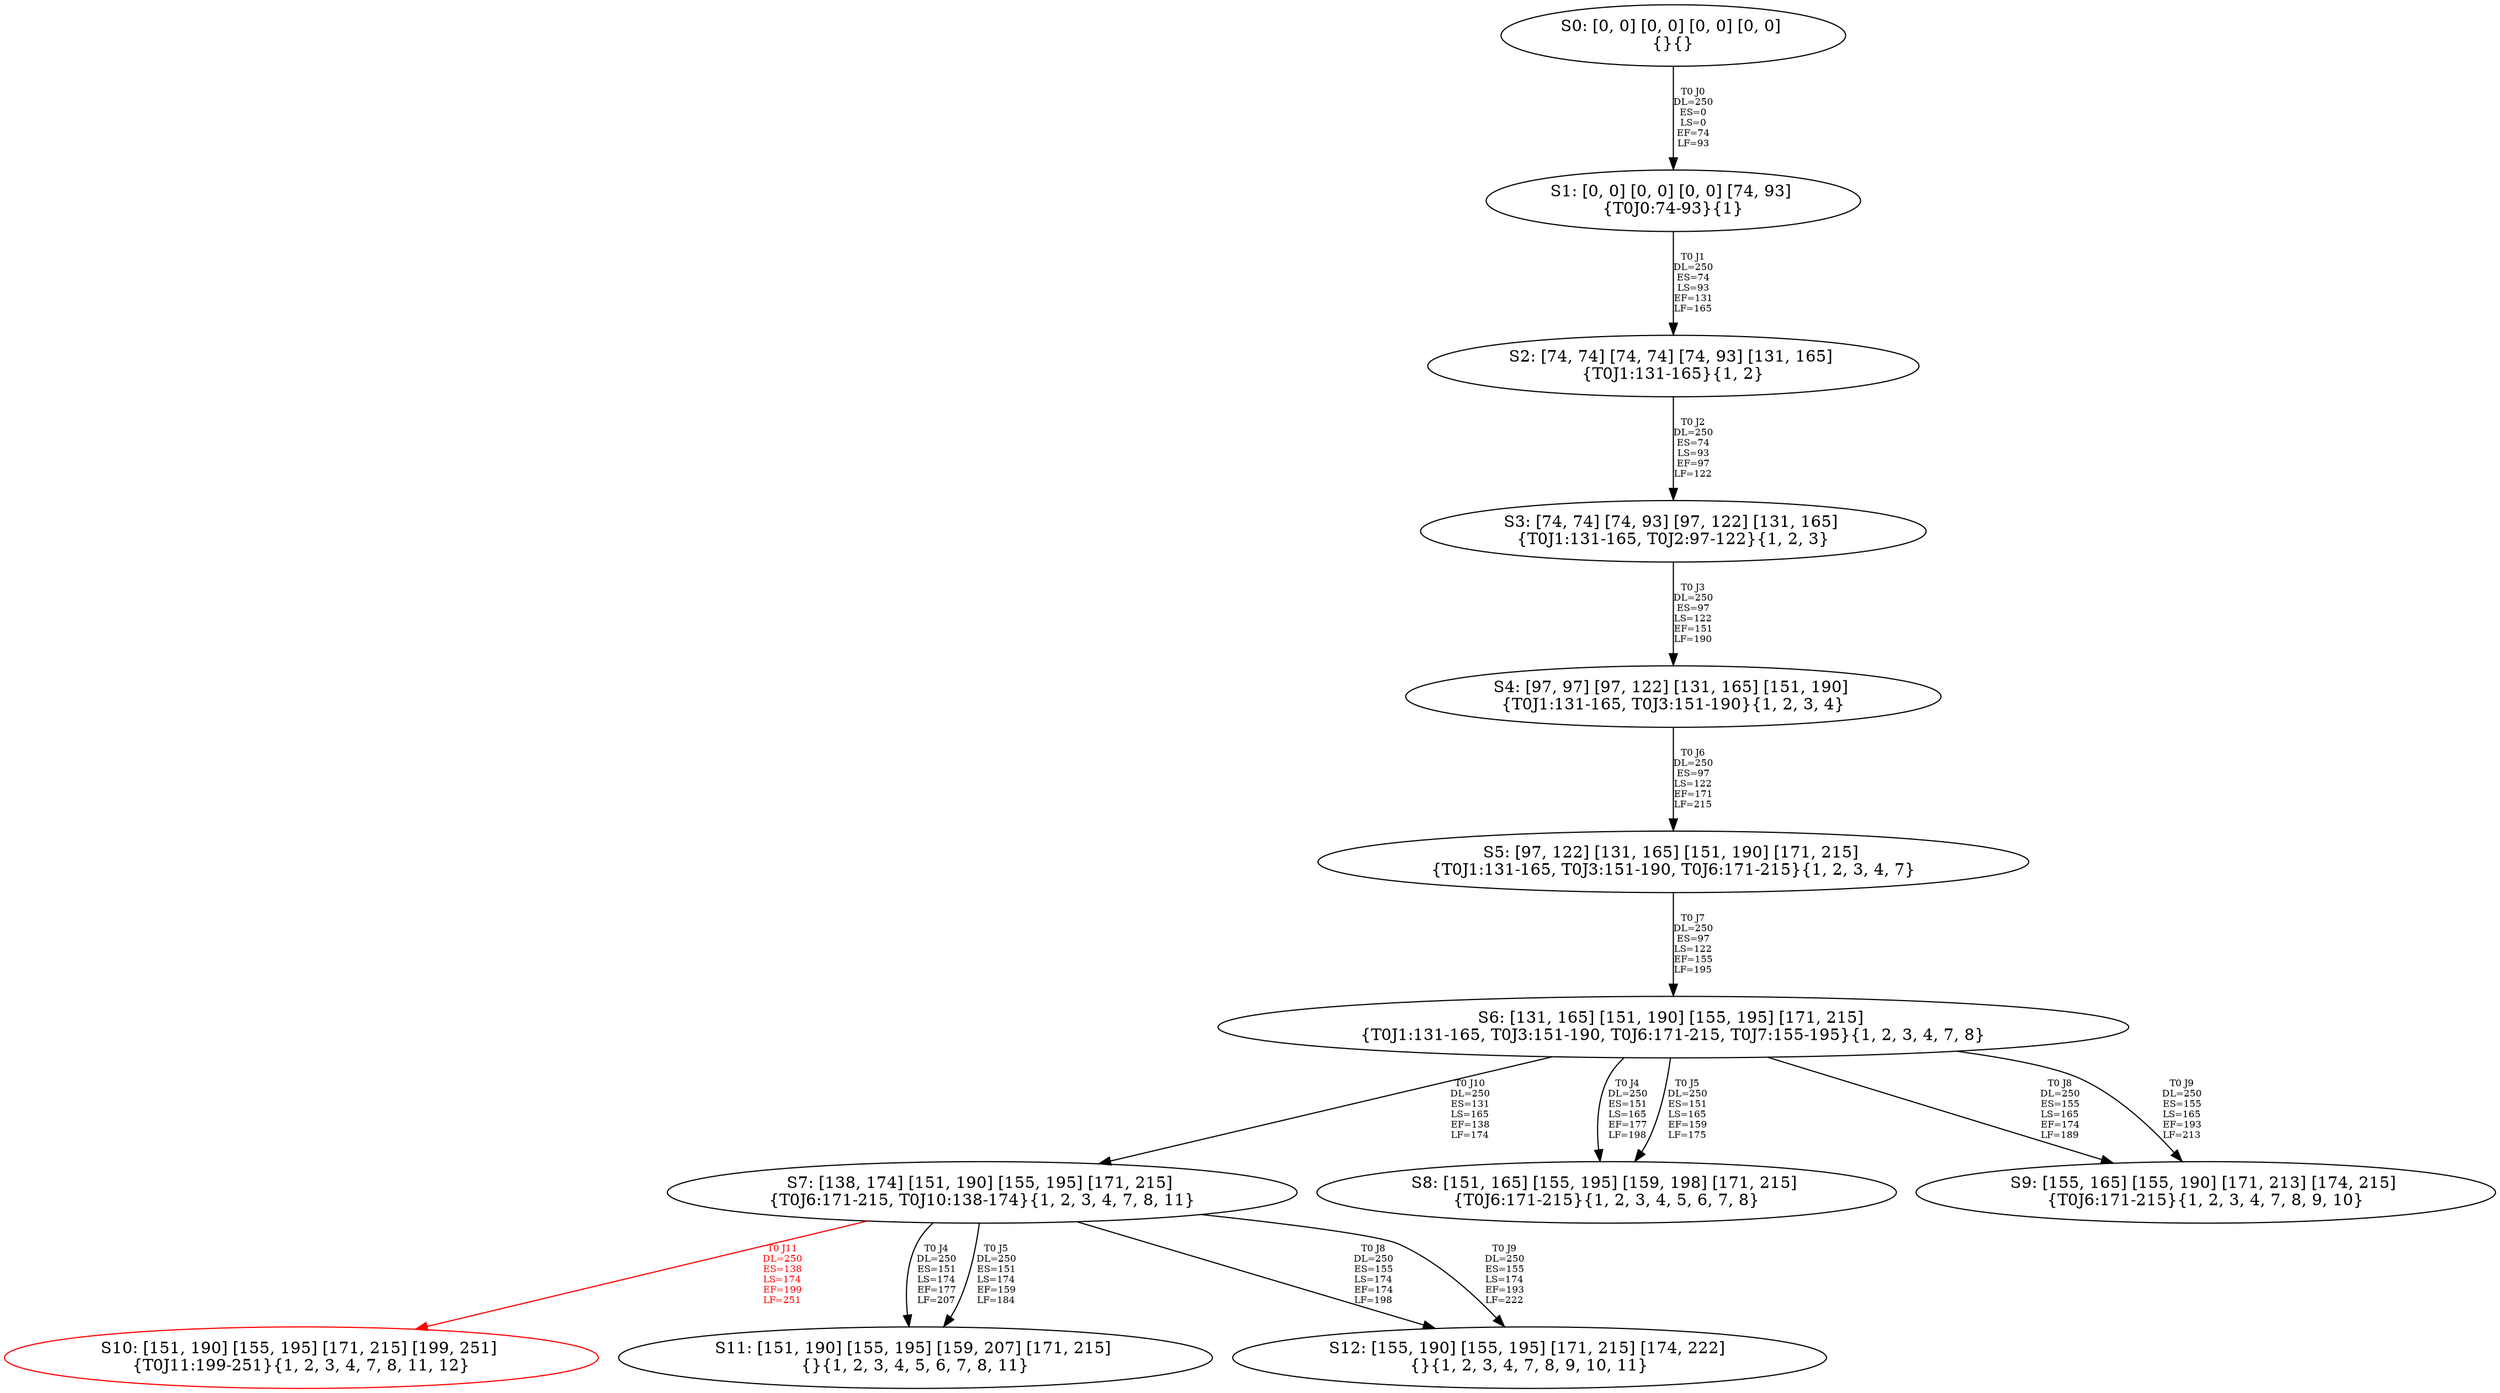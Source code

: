 digraph {
	S0[label="S0: [0, 0] [0, 0] [0, 0] [0, 0] \n{}{}"];
	S1[label="S1: [0, 0] [0, 0] [0, 0] [74, 93] \n{T0J0:74-93}{1}"];
	S2[label="S2: [74, 74] [74, 74] [74, 93] [131, 165] \n{T0J1:131-165}{1, 2}"];
	S3[label="S3: [74, 74] [74, 93] [97, 122] [131, 165] \n{T0J1:131-165, T0J2:97-122}{1, 2, 3}"];
	S4[label="S4: [97, 97] [97, 122] [131, 165] [151, 190] \n{T0J1:131-165, T0J3:151-190}{1, 2, 3, 4}"];
	S5[label="S5: [97, 122] [131, 165] [151, 190] [171, 215] \n{T0J1:131-165, T0J3:151-190, T0J6:171-215}{1, 2, 3, 4, 7}"];
	S6[label="S6: [131, 165] [151, 190] [155, 195] [171, 215] \n{T0J1:131-165, T0J3:151-190, T0J6:171-215, T0J7:155-195}{1, 2, 3, 4, 7, 8}"];
	S7[label="S7: [138, 174] [151, 190] [155, 195] [171, 215] \n{T0J6:171-215, T0J10:138-174}{1, 2, 3, 4, 7, 8, 11}"];
	S8[label="S8: [151, 165] [155, 195] [159, 198] [171, 215] \n{T0J6:171-215}{1, 2, 3, 4, 5, 6, 7, 8}"];
	S9[label="S9: [155, 165] [155, 190] [171, 213] [174, 215] \n{T0J6:171-215}{1, 2, 3, 4, 7, 8, 9, 10}"];
	S10[label="S10: [151, 190] [155, 195] [171, 215] [199, 251] \n{T0J11:199-251}{1, 2, 3, 4, 7, 8, 11, 12}"];
	S11[label="S11: [151, 190] [155, 195] [159, 207] [171, 215] \n{}{1, 2, 3, 4, 5, 6, 7, 8, 11}"];
	S12[label="S12: [155, 190] [155, 195] [171, 215] [174, 222] \n{}{1, 2, 3, 4, 7, 8, 9, 10, 11}"];
	S0 -> S1[label="T0 J0\nDL=250\nES=0\nLS=0\nEF=74\nLF=93",fontsize=8];
	S1 -> S2[label="T0 J1\nDL=250\nES=74\nLS=93\nEF=131\nLF=165",fontsize=8];
	S2 -> S3[label="T0 J2\nDL=250\nES=74\nLS=93\nEF=97\nLF=122",fontsize=8];
	S3 -> S4[label="T0 J3\nDL=250\nES=97\nLS=122\nEF=151\nLF=190",fontsize=8];
	S4 -> S5[label="T0 J6\nDL=250\nES=97\nLS=122\nEF=171\nLF=215",fontsize=8];
	S5 -> S6[label="T0 J7\nDL=250\nES=97\nLS=122\nEF=155\nLF=195",fontsize=8];
	S6 -> S8[label="T0 J4\nDL=250\nES=151\nLS=165\nEF=177\nLF=198",fontsize=8];
	S6 -> S8[label="T0 J5\nDL=250\nES=151\nLS=165\nEF=159\nLF=175",fontsize=8];
	S6 -> S9[label="T0 J8\nDL=250\nES=155\nLS=165\nEF=174\nLF=189",fontsize=8];
	S6 -> S9[label="T0 J9\nDL=250\nES=155\nLS=165\nEF=193\nLF=213",fontsize=8];
	S6 -> S7[label="T0 J10\nDL=250\nES=131\nLS=165\nEF=138\nLF=174",fontsize=8];
	S7 -> S11[label="T0 J4\nDL=250\nES=151\nLS=174\nEF=177\nLF=207",fontsize=8];
	S7 -> S11[label="T0 J5\nDL=250\nES=151\nLS=174\nEF=159\nLF=184",fontsize=8];
	S7 -> S12[label="T0 J8\nDL=250\nES=155\nLS=174\nEF=174\nLF=198",fontsize=8];
	S7 -> S12[label="T0 J9\nDL=250\nES=155\nLS=174\nEF=193\nLF=222",fontsize=8];
	S7 -> S10[label="T0 J11\nDL=250\nES=138\nLS=174\nEF=199\nLF=251",color=Red,fontcolor=Red,fontsize=8];
S10[color=Red];
}
